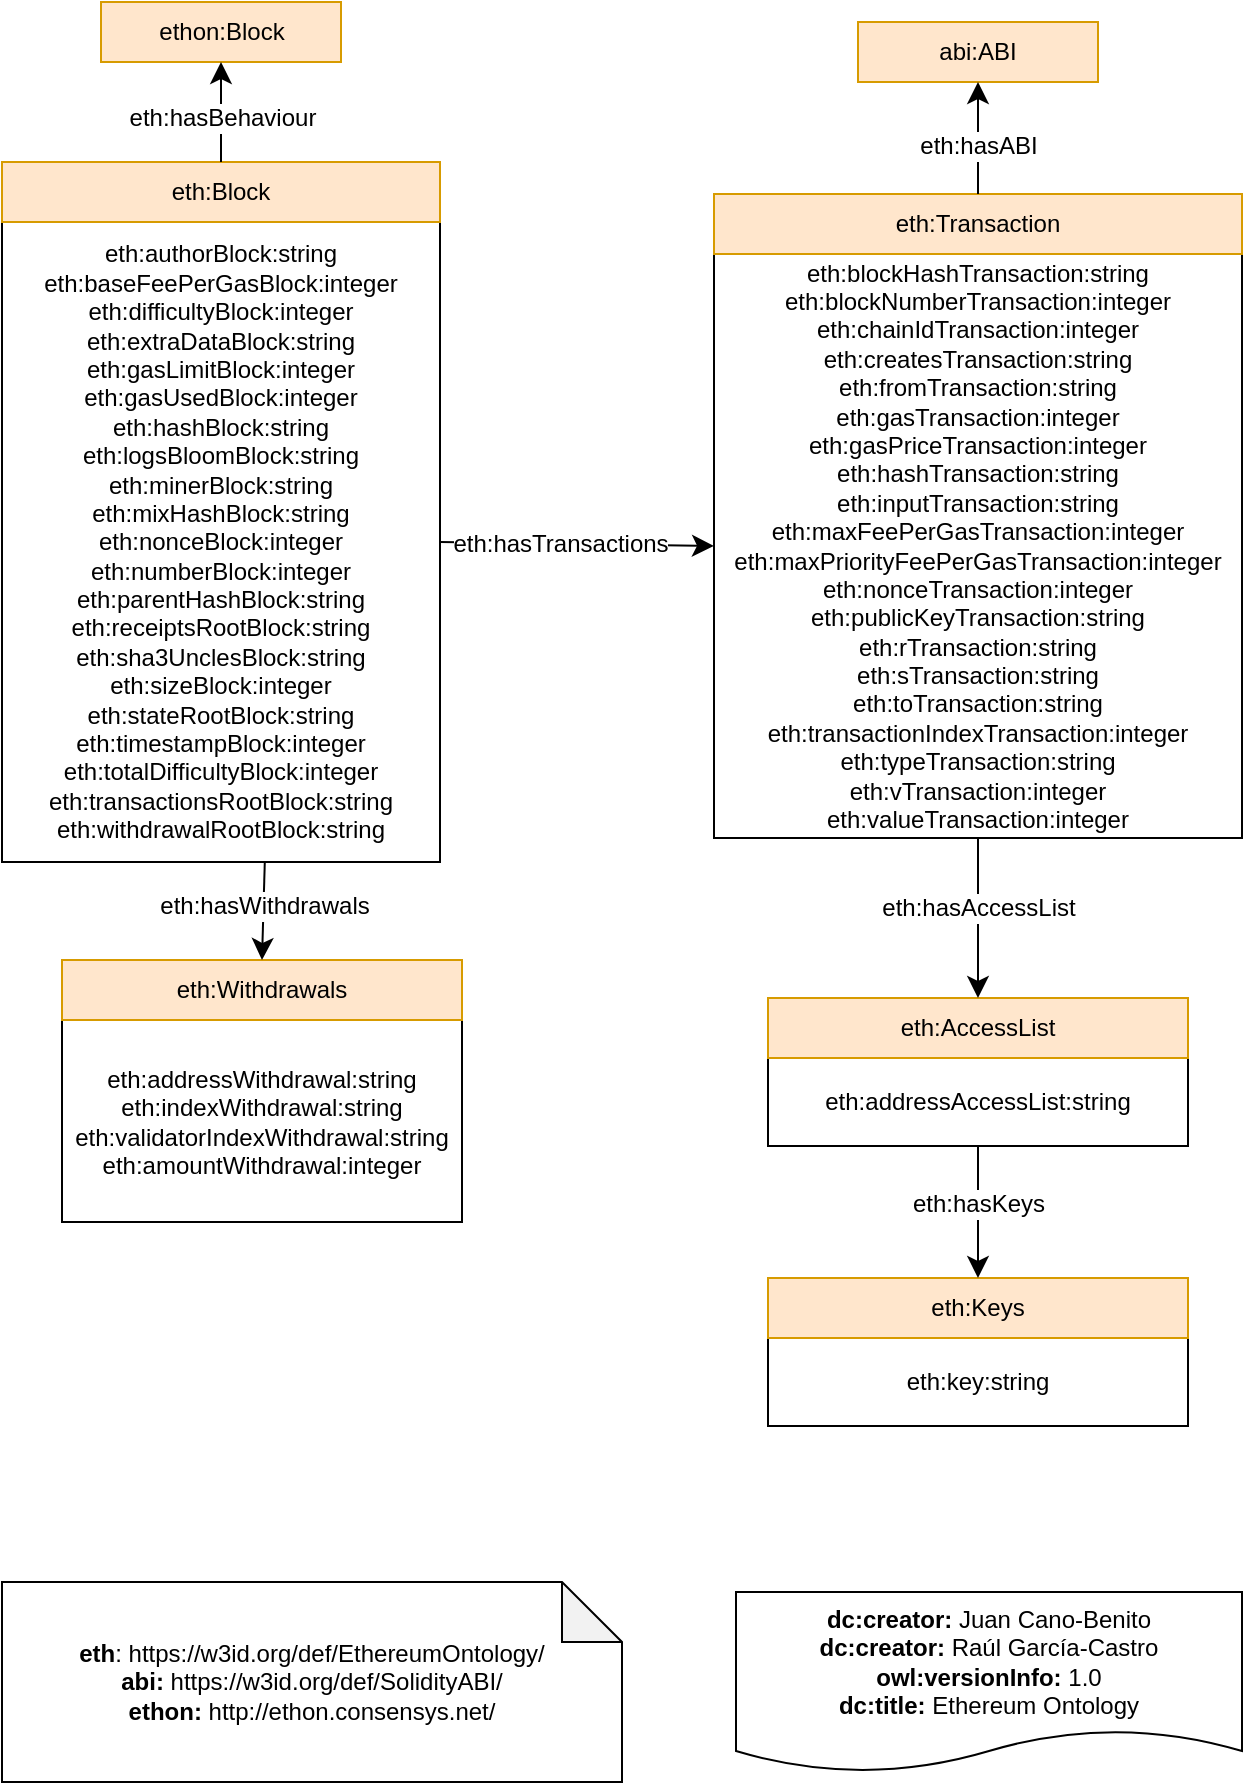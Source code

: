 <mxfile version="21.8.2" type="device">
  <diagram name="Página-1" id="SBtXCQusfcoDAzW-KhdI">
    <mxGraphModel dx="1432" dy="808" grid="1" gridSize="10" guides="1" tooltips="1" connect="1" arrows="1" fold="1" page="1" pageScale="1" pageWidth="827" pageHeight="1169" math="0" shadow="0">
      <root>
        <mxCell id="0" />
        <mxCell id="1" parent="0" />
        <mxCell id="He1LjLUOFKAsx9Kj7YYt-1" value="&lt;div&gt;&lt;b&gt;dc:creator:&lt;/b&gt;&amp;nbsp;Juan Cano-Benito&lt;br&gt;&lt;div style=&quot;border-color: var(--border-color);&quot;&gt;&lt;b style=&quot;border-color: var(--border-color);&quot;&gt;dc:creator:&lt;/b&gt;&amp;nbsp;Raúl García-Castro&lt;/div&gt;&lt;/div&gt;&lt;div&gt;&lt;b&gt;owl:versionInfo:&lt;/b&gt; 1.0&lt;/div&gt;&lt;div&gt;&lt;b&gt;dc:title:&lt;/b&gt;&amp;nbsp;Ethereum Ontology&lt;/div&gt;" style="shape=document;whiteSpace=wrap;html=1;boundedLbl=1;labelBackgroundColor=#ffffff;strokeColor=#000000;fontSize=12;fontColor=#000000;size=0.233;" parent="1" vertex="1">
          <mxGeometry x="467" y="935" width="253" height="90" as="geometry" />
        </mxCell>
        <mxCell id="7OYhp2xL0KcFC6VSOEil-1" value="&lt;div&gt;&lt;b&gt;eth&lt;/b&gt;: https://w3id.org/def/EthereumOntology/&lt;/div&gt;&lt;div&gt;&lt;b&gt;abi:&lt;/b&gt;&amp;nbsp;https://w3id.org/def/SolidityABI/&lt;br&gt;&lt;span style=&quot;border-color: var(--border-color);&quot;&gt;&lt;b style=&quot;border-color: var(--border-color);&quot;&gt;ethon:&amp;nbsp;&lt;/b&gt;http://ethon.consensys.net/&lt;br style=&quot;border-color: var(--border-color);&quot;&gt;&lt;/span&gt;&lt;/div&gt;" style="shape=note;whiteSpace=wrap;html=1;backgroundOutline=1;darkOpacity=0.05;" parent="1" vertex="1">
          <mxGeometry x="100" y="930" width="310" height="100" as="geometry" />
        </mxCell>
        <mxCell id="7OYhp2xL0KcFC6VSOEil-8" value="eth:authorBlock:string&lt;br&gt;eth:baseFeePerGasBlock:integer&lt;br&gt;eth:difficultyBlock:integer&lt;br&gt;eth:extraDataBlock:string&lt;br&gt;eth:gasLimitBlock:integer&lt;br style=&quot;border-color: var(--border-color);&quot;&gt;eth:gasUsedBlock:integer&lt;br&gt;eth:hashBlock:string&lt;br&gt;eth:logsBloomBlock:string&lt;br&gt;eth:minerBlock:string&lt;br style=&quot;border-color: var(--border-color);&quot;&gt;eth:mixHashBlock:string&lt;br&gt;eth:nonceBlock:integer&lt;br style=&quot;border-color: var(--border-color);&quot;&gt;eth:numberBlock:integer&lt;br&gt;eth:parentHashBlock:string&lt;br style=&quot;border-color: var(--border-color);&quot;&gt;eth:receiptsRootBlock:string&lt;br style=&quot;border-color: var(--border-color);&quot;&gt;eth:sha3UnclesBlock:string&lt;br&gt;eth:sizeBlock:integer&lt;br&gt;eth:stateRootBlock:string&lt;br style=&quot;border-color: var(--border-color);&quot;&gt;eth:timestampBlock:integer&lt;br&gt;eth:totalDifficultyBlock:integer&lt;br style=&quot;border-color: var(--border-color);&quot;&gt;eth:transactionsRootBlock:string&lt;br&gt;eth:withdrawalRootBlock:string" style="rounded=0;whiteSpace=wrap;html=1;snapToPoint=1;points=[[0.1,0],[0.2,0],[0.3,0],[0.4,0],[0.5,0],[0.6,0],[0.7,0],[0.8,0],[0.9,0],[0,0.1],[0,0.3],[0,0.5],[0,0.7],[0,0.9],[0.1,1],[0.2,1],[0.3,1],[0.4,1],[0.5,1],[0.6,1],[0.7,1],[0.8,1],[0.9,1],[1,0.1],[1,0.3],[1,0.5],[1,0.7],[1,0.9]];" parent="1" vertex="1">
          <mxGeometry x="100" y="250" width="219" height="320" as="geometry" />
        </mxCell>
        <mxCell id="7OYhp2xL0KcFC6VSOEil-9" value="eth:Block" style="rounded=0;whiteSpace=wrap;html=1;snapToPoint=1;points=[[0.1,0],[0.2,0],[0.3,0],[0.4,0],[0.5,0],[0.6,0],[0.7,0],[0.8,0],[0.9,0],[0,0.1],[0,0.3],[0,0.5],[0,0.7],[0,0.9],[0.1,1],[0.2,1],[0.3,1],[0.4,1],[0.5,1],[0.6,1],[0.7,1],[0.8,1],[0.9,1],[1,0.1],[1,0.3],[1,0.5],[1,0.7],[1,0.9]];fillColor=#ffe6cc;strokeColor=#d79b00;" parent="1" vertex="1">
          <mxGeometry x="100" y="220" width="219" height="30" as="geometry" />
        </mxCell>
        <mxCell id="7OYhp2xL0KcFC6VSOEil-10" value="eth:blockHashTransaction:string&lt;br&gt;eth:blockNumberTransaction:integer&lt;br&gt;eth:chainIdTransaction:integer&lt;br&gt;eth:createsTransaction:string&lt;br style=&quot;border-color: var(--border-color);&quot;&gt;eth:fromTransaction:string&lt;br&gt;eth:gasTransaction:integer&lt;br&gt;eth:gasPriceTransaction:integer&lt;br&gt;eth:hashTransaction:string&lt;br&gt;eth:inputTransaction:string&lt;br&gt;eth:maxFeePerGasTransaction:integer&lt;br style=&quot;border-color: var(--border-color);&quot;&gt;eth:maxPriorityFeePerGasTransaction:integer&lt;br&gt;eth:nonceTransaction:integer&lt;br&gt;eth:publicKeyTransaction:string&lt;br&gt;eth:rTransaction:string&lt;br&gt;eth:sTransaction:string&lt;br&gt;eth:toTransaction:string&lt;br style=&quot;border-color: var(--border-color);&quot;&gt;eth:transactionIndexTransaction:integer&lt;br&gt;eth:typeTransaction:string&lt;br&gt;eth:vTransaction:integer&lt;br&gt;eth:valueTransaction:integer" style="rounded=0;whiteSpace=wrap;html=1;snapToPoint=1;points=[[0.1,0],[0.2,0],[0.3,0],[0.4,0],[0.5,0],[0.6,0],[0.7,0],[0.8,0],[0.9,0],[0,0.1],[0,0.3],[0,0.5],[0,0.7],[0,0.9],[0.1,1],[0.2,1],[0.3,1],[0.4,1],[0.5,1],[0.6,1],[0.7,1],[0.8,1],[0.9,1],[1,0.1],[1,0.3],[1,0.5],[1,0.7],[1,0.9]];" parent="1" vertex="1">
          <mxGeometry x="456" y="266" width="264" height="292" as="geometry" />
        </mxCell>
        <mxCell id="7OYhp2xL0KcFC6VSOEil-11" value="eth:Transaction" style="rounded=0;whiteSpace=wrap;html=1;snapToPoint=1;points=[[0.1,0],[0.2,0],[0.3,0],[0.4,0],[0.5,0],[0.6,0],[0.7,0],[0.8,0],[0.9,0],[0,0.1],[0,0.3],[0,0.5],[0,0.7],[0,0.9],[0.1,1],[0.2,1],[0.3,1],[0.4,1],[0.5,1],[0.6,1],[0.7,1],[0.8,1],[0.9,1],[1,0.1],[1,0.3],[1,0.5],[1,0.7],[1,0.9]];fillColor=#ffe6cc;strokeColor=#d79b00;" parent="1" vertex="1">
          <mxGeometry x="456" y="236" width="264" height="30" as="geometry" />
        </mxCell>
        <mxCell id="7OYhp2xL0KcFC6VSOEil-12" value="" style="endArrow=classic;html=1;exitX=1;exitY=0.5;exitDx=0;exitDy=0;entryX=0;entryY=0.5;entryDx=0;entryDy=0;endSize=8;arcSize=0;rounded=0;" parent="1" source="7OYhp2xL0KcFC6VSOEil-8" target="7OYhp2xL0KcFC6VSOEil-10" edge="1">
          <mxGeometry width="50" height="50" relative="1" as="geometry">
            <mxPoint x="410" y="445" as="sourcePoint" />
            <mxPoint x="607" y="445" as="targetPoint" />
          </mxGeometry>
        </mxCell>
        <mxCell id="7OYhp2xL0KcFC6VSOEil-13" value="&lt;div&gt;eth:hasTransactions&lt;/div&gt;" style="text;html=1;align=center;verticalAlign=middle;resizable=0;points=[];labelBackgroundColor=#ffffff;" parent="7OYhp2xL0KcFC6VSOEil-12" vertex="1" connectable="0">
          <mxGeometry x="-0.127" relative="1" as="geometry">
            <mxPoint as="offset" />
          </mxGeometry>
        </mxCell>
        <mxCell id="7OYhp2xL0KcFC6VSOEil-14" value="abi:ABI" style="rounded=0;whiteSpace=wrap;html=1;snapToPoint=1;points=[[0.1,0],[0.2,0],[0.3,0],[0.4,0],[0.5,0],[0.6,0],[0.7,0],[0.8,0],[0.9,0],[0,0.1],[0,0.3],[0,0.5],[0,0.7],[0,0.9],[0.1,1],[0.2,1],[0.3,1],[0.4,1],[0.5,1],[0.6,1],[0.7,1],[0.8,1],[0.9,1],[1,0.1],[1,0.3],[1,0.5],[1,0.7],[1,0.9]];fillColor=#ffe6cc;strokeColor=#d79b00;" parent="1" vertex="1">
          <mxGeometry x="528" y="150.0" width="120" height="30" as="geometry" />
        </mxCell>
        <mxCell id="7OYhp2xL0KcFC6VSOEil-15" value="" style="endArrow=classic;html=1;entryX=0.5;entryY=1;entryDx=0;entryDy=0;endSize=8;arcSize=0;rounded=0;exitX=0.5;exitY=0;exitDx=0;exitDy=0;" parent="1" source="7OYhp2xL0KcFC6VSOEil-11" target="7OYhp2xL0KcFC6VSOEil-14" edge="1">
          <mxGeometry width="50" height="50" relative="1" as="geometry">
            <mxPoint x="710" y="423" as="sourcePoint" />
            <mxPoint x="911" y="423" as="targetPoint" />
          </mxGeometry>
        </mxCell>
        <mxCell id="7OYhp2xL0KcFC6VSOEil-16" value="&lt;div&gt;eth:hasABI&lt;/div&gt;" style="text;html=1;align=center;verticalAlign=middle;resizable=0;points=[];labelBackgroundColor=#ffffff;" parent="7OYhp2xL0KcFC6VSOEil-15" vertex="1" connectable="0">
          <mxGeometry x="-0.127" relative="1" as="geometry">
            <mxPoint as="offset" />
          </mxGeometry>
        </mxCell>
        <mxCell id="7OYhp2xL0KcFC6VSOEil-18" value="ethon:Block" style="rounded=0;whiteSpace=wrap;html=1;snapToPoint=1;points=[[0.1,0],[0.2,0],[0.3,0],[0.4,0],[0.5,0],[0.6,0],[0.7,0],[0.8,0],[0.9,0],[0,0.1],[0,0.3],[0,0.5],[0,0.7],[0,0.9],[0.1,1],[0.2,1],[0.3,1],[0.4,1],[0.5,1],[0.6,1],[0.7,1],[0.8,1],[0.9,1],[1,0.1],[1,0.3],[1,0.5],[1,0.7],[1,0.9]];fillColor=#ffe6cc;strokeColor=#d79b00;" parent="1" vertex="1">
          <mxGeometry x="149.5" y="140.0" width="120" height="30" as="geometry" />
        </mxCell>
        <mxCell id="7OYhp2xL0KcFC6VSOEil-19" value="" style="endArrow=classic;html=1;exitX=0.5;exitY=0;exitDx=0;exitDy=0;endSize=8;arcSize=0;rounded=0;" parent="1" source="7OYhp2xL0KcFC6VSOEil-9" target="7OYhp2xL0KcFC6VSOEil-18" edge="1">
          <mxGeometry width="50" height="50" relative="1" as="geometry">
            <mxPoint x="329" y="423" as="sourcePoint" />
            <mxPoint x="530" y="423" as="targetPoint" />
          </mxGeometry>
        </mxCell>
        <mxCell id="7OYhp2xL0KcFC6VSOEil-20" value="&lt;div&gt;eth:hasBehaviour&lt;/div&gt;" style="text;html=1;align=center;verticalAlign=middle;resizable=0;points=[];labelBackgroundColor=#ffffff;" parent="7OYhp2xL0KcFC6VSOEil-19" vertex="1" connectable="0">
          <mxGeometry x="-0.127" relative="1" as="geometry">
            <mxPoint as="offset" />
          </mxGeometry>
        </mxCell>
        <mxCell id="7OYhp2xL0KcFC6VSOEil-24" value="eth:addressWithdrawal:string&lt;br&gt;eth:indexWithdrawal:string&lt;br&gt;eth:validatorIndexWithdrawal:string&lt;br&gt;eth:amountWithdrawal:integer" style="rounded=0;whiteSpace=wrap;html=1;snapToPoint=1;points=[[0.1,0],[0.2,0],[0.3,0],[0.4,0],[0.5,0],[0.6,0],[0.7,0],[0.8,0],[0.9,0],[0,0.1],[0,0.3],[0,0.5],[0,0.7],[0,0.9],[0.1,1],[0.2,1],[0.3,1],[0.4,1],[0.5,1],[0.6,1],[0.7,1],[0.8,1],[0.9,1],[1,0.1],[1,0.3],[1,0.5],[1,0.7],[1,0.9]];" parent="1" vertex="1">
          <mxGeometry x="130" y="649" width="200" height="101" as="geometry" />
        </mxCell>
        <mxCell id="7OYhp2xL0KcFC6VSOEil-25" value="eth:Withdrawals" style="rounded=0;whiteSpace=wrap;html=1;snapToPoint=1;points=[[0.1,0],[0.2,0],[0.3,0],[0.4,0],[0.5,0],[0.6,0],[0.7,0],[0.8,0],[0.9,0],[0,0.1],[0,0.3],[0,0.5],[0,0.7],[0,0.9],[0.1,1],[0.2,1],[0.3,1],[0.4,1],[0.5,1],[0.6,1],[0.7,1],[0.8,1],[0.9,1],[1,0.1],[1,0.3],[1,0.5],[1,0.7],[1,0.9]];fillColor=#ffe6cc;strokeColor=#d79b00;" parent="1" vertex="1">
          <mxGeometry x="130" y="619" width="200" height="30" as="geometry" />
        </mxCell>
        <mxCell id="7OYhp2xL0KcFC6VSOEil-26" value="" style="endArrow=classic;html=1;exitX=0.6;exitY=1;exitDx=0;exitDy=0;endSize=8;arcSize=0;rounded=0;entryX=0.5;entryY=0;entryDx=0;entryDy=0;" parent="1" source="7OYhp2xL0KcFC6VSOEil-8" target="7OYhp2xL0KcFC6VSOEil-25" edge="1">
          <mxGeometry width="50" height="50" relative="1" as="geometry">
            <mxPoint x="329" y="423" as="sourcePoint" />
            <mxPoint x="500" y="423" as="targetPoint" />
          </mxGeometry>
        </mxCell>
        <mxCell id="7OYhp2xL0KcFC6VSOEil-27" value="&lt;div&gt;eth:hasWithdrawals&lt;/div&gt;" style="text;html=1;align=center;verticalAlign=middle;resizable=0;points=[];labelBackgroundColor=#ffffff;" parent="7OYhp2xL0KcFC6VSOEil-26" vertex="1" connectable="0">
          <mxGeometry x="-0.127" relative="1" as="geometry">
            <mxPoint as="offset" />
          </mxGeometry>
        </mxCell>
        <mxCell id="7OYhp2xL0KcFC6VSOEil-28" value="eth:addressAccessList:string" style="rounded=0;whiteSpace=wrap;html=1;snapToPoint=1;points=[[0.1,0],[0.2,0],[0.3,0],[0.4,0],[0.5,0],[0.6,0],[0.7,0],[0.8,0],[0.9,0],[0,0.1],[0,0.3],[0,0.5],[0,0.7],[0,0.9],[0.1,1],[0.2,1],[0.3,1],[0.4,1],[0.5,1],[0.6,1],[0.7,1],[0.8,1],[0.9,1],[1,0.1],[1,0.3],[1,0.5],[1,0.7],[1,0.9]];" parent="1" vertex="1">
          <mxGeometry x="483" y="668" width="210" height="44" as="geometry" />
        </mxCell>
        <mxCell id="7OYhp2xL0KcFC6VSOEil-29" value="eth:AccessList" style="rounded=0;whiteSpace=wrap;html=1;snapToPoint=1;points=[[0.1,0],[0.2,0],[0.3,0],[0.4,0],[0.5,0],[0.6,0],[0.7,0],[0.8,0],[0.9,0],[0,0.1],[0,0.3],[0,0.5],[0,0.7],[0,0.9],[0.1,1],[0.2,1],[0.3,1],[0.4,1],[0.5,1],[0.6,1],[0.7,1],[0.8,1],[0.9,1],[1,0.1],[1,0.3],[1,0.5],[1,0.7],[1,0.9]];fillColor=#ffe6cc;strokeColor=#d79b00;" parent="1" vertex="1">
          <mxGeometry x="483" y="638" width="210" height="30" as="geometry" />
        </mxCell>
        <mxCell id="7OYhp2xL0KcFC6VSOEil-30" value="eth:key:string" style="rounded=0;whiteSpace=wrap;html=1;snapToPoint=1;points=[[0.1,0],[0.2,0],[0.3,0],[0.4,0],[0.5,0],[0.6,0],[0.7,0],[0.8,0],[0.9,0],[0,0.1],[0,0.3],[0,0.5],[0,0.7],[0,0.9],[0.1,1],[0.2,1],[0.3,1],[0.4,1],[0.5,1],[0.6,1],[0.7,1],[0.8,1],[0.9,1],[1,0.1],[1,0.3],[1,0.5],[1,0.7],[1,0.9]];" parent="1" vertex="1">
          <mxGeometry x="483" y="808" width="210" height="44" as="geometry" />
        </mxCell>
        <mxCell id="7OYhp2xL0KcFC6VSOEil-31" value="eth:Keys" style="rounded=0;whiteSpace=wrap;html=1;snapToPoint=1;points=[[0.1,0],[0.2,0],[0.3,0],[0.4,0],[0.5,0],[0.6,0],[0.7,0],[0.8,0],[0.9,0],[0,0.1],[0,0.3],[0,0.5],[0,0.7],[0,0.9],[0.1,1],[0.2,1],[0.3,1],[0.4,1],[0.5,1],[0.6,1],[0.7,1],[0.8,1],[0.9,1],[1,0.1],[1,0.3],[1,0.5],[1,0.7],[1,0.9]];fillColor=#ffe6cc;strokeColor=#d79b00;" parent="1" vertex="1">
          <mxGeometry x="483" y="778" width="210" height="30" as="geometry" />
        </mxCell>
        <mxCell id="7OYhp2xL0KcFC6VSOEil-32" value="" style="endArrow=classic;html=1;entryX=0.5;entryY=0;entryDx=0;entryDy=0;endSize=8;arcSize=0;rounded=0;exitX=0.5;exitY=1;exitDx=0;exitDy=0;" parent="1" source="7OYhp2xL0KcFC6VSOEil-10" target="7OYhp2xL0KcFC6VSOEil-29" edge="1">
          <mxGeometry width="50" height="50" relative="1" as="geometry">
            <mxPoint x="605" y="246" as="sourcePoint" />
            <mxPoint x="605" y="190" as="targetPoint" />
          </mxGeometry>
        </mxCell>
        <mxCell id="7OYhp2xL0KcFC6VSOEil-33" value="&lt;div&gt;eth:hasAccessList&lt;/div&gt;" style="text;html=1;align=center;verticalAlign=middle;resizable=0;points=[];labelBackgroundColor=#ffffff;" parent="7OYhp2xL0KcFC6VSOEil-32" vertex="1" connectable="0">
          <mxGeometry x="-0.127" relative="1" as="geometry">
            <mxPoint as="offset" />
          </mxGeometry>
        </mxCell>
        <mxCell id="7OYhp2xL0KcFC6VSOEil-34" value="" style="endArrow=classic;html=1;entryX=0.5;entryY=0;entryDx=0;entryDy=0;endSize=8;arcSize=0;rounded=0;exitX=0.5;exitY=1;exitDx=0;exitDy=0;" parent="1" source="7OYhp2xL0KcFC6VSOEil-28" target="7OYhp2xL0KcFC6VSOEil-31" edge="1">
          <mxGeometry width="50" height="50" relative="1" as="geometry">
            <mxPoint x="732" y="391" as="sourcePoint" />
            <mxPoint x="882" y="389" as="targetPoint" />
          </mxGeometry>
        </mxCell>
        <mxCell id="7OYhp2xL0KcFC6VSOEil-35" value="&lt;div&gt;eth:hasKeys&lt;/div&gt;" style="text;html=1;align=center;verticalAlign=middle;resizable=0;points=[];labelBackgroundColor=#ffffff;" parent="7OYhp2xL0KcFC6VSOEil-34" vertex="1" connectable="0">
          <mxGeometry x="-0.127" relative="1" as="geometry">
            <mxPoint as="offset" />
          </mxGeometry>
        </mxCell>
      </root>
    </mxGraphModel>
  </diagram>
</mxfile>
